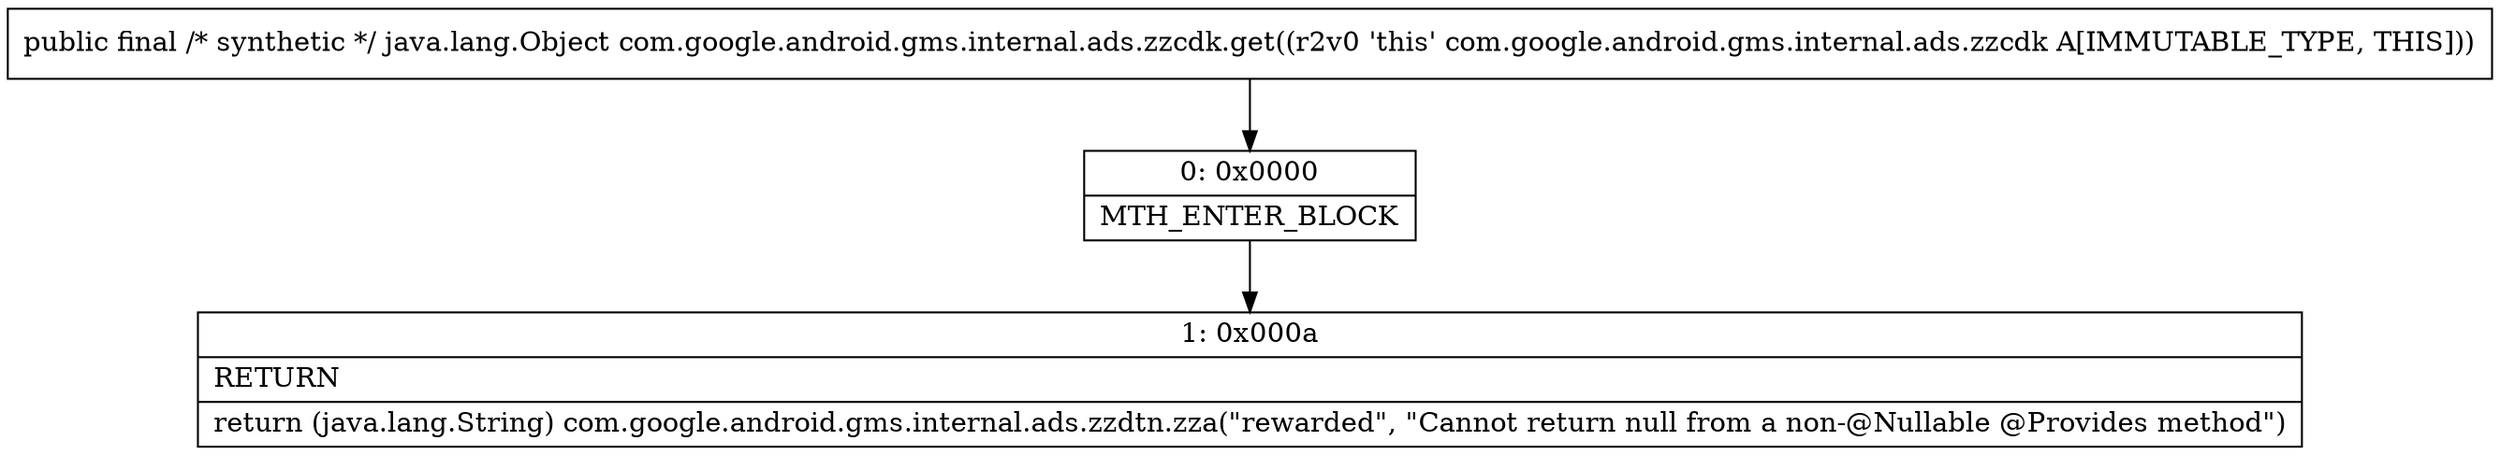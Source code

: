 digraph "CFG forcom.google.android.gms.internal.ads.zzcdk.get()Ljava\/lang\/Object;" {
Node_0 [shape=record,label="{0\:\ 0x0000|MTH_ENTER_BLOCK\l}"];
Node_1 [shape=record,label="{1\:\ 0x000a|RETURN\l|return (java.lang.String) com.google.android.gms.internal.ads.zzdtn.zza(\"rewarded\", \"Cannot return null from a non\-@Nullable @Provides method\")\l}"];
MethodNode[shape=record,label="{public final \/* synthetic *\/ java.lang.Object com.google.android.gms.internal.ads.zzcdk.get((r2v0 'this' com.google.android.gms.internal.ads.zzcdk A[IMMUTABLE_TYPE, THIS])) }"];
MethodNode -> Node_0;
Node_0 -> Node_1;
}

